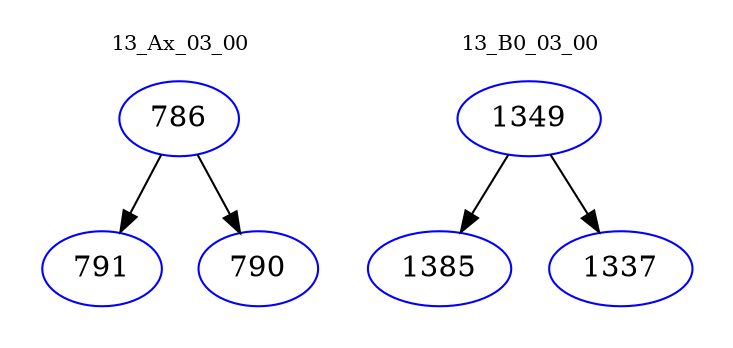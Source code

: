 digraph{
subgraph cluster_0 {
color = white
label = "13_Ax_03_00";
fontsize=10;
T0_786 [label="786", color="blue"]
T0_786 -> T0_791 [color="black"]
T0_791 [label="791", color="blue"]
T0_786 -> T0_790 [color="black"]
T0_790 [label="790", color="blue"]
}
subgraph cluster_1 {
color = white
label = "13_B0_03_00";
fontsize=10;
T1_1349 [label="1349", color="blue"]
T1_1349 -> T1_1385 [color="black"]
T1_1385 [label="1385", color="blue"]
T1_1349 -> T1_1337 [color="black"]
T1_1337 [label="1337", color="blue"]
}
}
